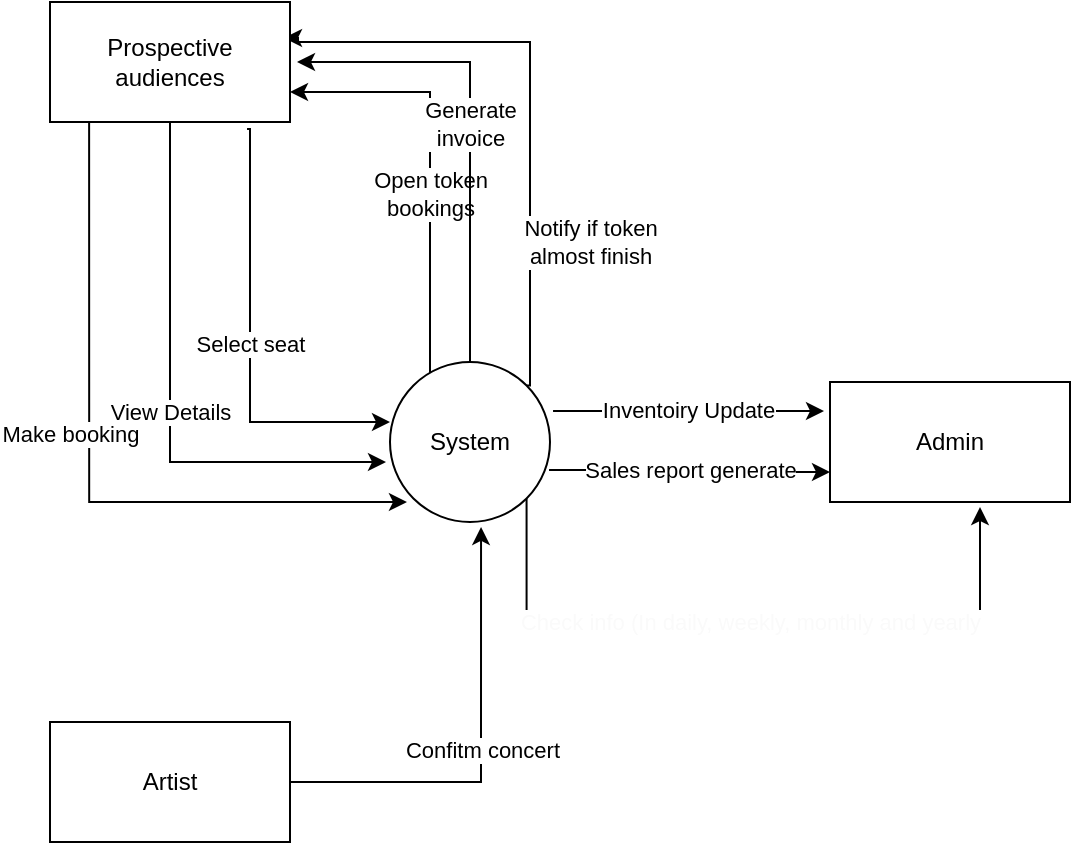 <mxfile version="20.3.0" type="device" pages="2"><diagram id="_V6gmOASPIxU8j8_DKH9" name="Page-1"><mxGraphModel dx="1640" dy="1147" grid="1" gridSize="10" guides="1" tooltips="1" connect="1" arrows="1" fold="1" page="1" pageScale="1" pageWidth="827" pageHeight="1169" math="0" shadow="0"><root><mxCell id="0"/><mxCell id="1" parent="0"/><mxCell id="ghEgBFMkwtecUuK6ZeqX-6" value="Open token&lt;br&gt;bookings" style="edgeStyle=orthogonalEdgeStyle;rounded=0;orthogonalLoop=1;jettySize=auto;html=1;entryX=1;entryY=0.75;entryDx=0;entryDy=0;exitX=0.281;exitY=0.088;exitDx=0;exitDy=0;exitPerimeter=0;" parent="1" source="ghEgBFMkwtecUuK6ZeqX-1" target="ghEgBFMkwtecUuK6ZeqX-3" edge="1"><mxGeometry x="-0.133" relative="1" as="geometry"><mxPoint x="320" y="520" as="sourcePoint"/><Array as="points"><mxPoint x="270" y="567"/><mxPoint x="270" y="425"/></Array><mxPoint as="offset"/></mxGeometry></mxCell><mxCell id="ghEgBFMkwtecUuK6ZeqX-12" style="edgeStyle=orthogonalEdgeStyle;rounded=0;orthogonalLoop=1;jettySize=auto;html=1;exitX=0.5;exitY=0;exitDx=0;exitDy=0;entryX=1.029;entryY=0.508;entryDx=0;entryDy=0;entryPerimeter=0;" parent="1" source="ghEgBFMkwtecUuK6ZeqX-1" target="ghEgBFMkwtecUuK6ZeqX-3" edge="1"><mxGeometry relative="1" as="geometry"><Array as="points"><mxPoint x="290" y="410"/><mxPoint x="204" y="410"/></Array></mxGeometry></mxCell><mxCell id="ghEgBFMkwtecUuK6ZeqX-13" value="Generate&lt;br&gt;invoice" style="edgeLabel;html=1;align=center;verticalAlign=middle;resizable=0;points=[];" parent="ghEgBFMkwtecUuK6ZeqX-12" vertex="1" connectable="0"><mxGeometry x="0.161" y="-2" relative="1" as="geometry"><mxPoint x="-2" y="18" as="offset"/></mxGeometry></mxCell><mxCell id="ghEgBFMkwtecUuK6ZeqX-16" value="Inventoiry Update" style="edgeStyle=orthogonalEdgeStyle;rounded=0;orthogonalLoop=1;jettySize=auto;html=1;exitX=1.019;exitY=0.306;exitDx=0;exitDy=0;entryX=-0.025;entryY=0.242;entryDx=0;entryDy=0;entryPerimeter=0;exitPerimeter=0;" parent="1" source="ghEgBFMkwtecUuK6ZeqX-1" target="ghEgBFMkwtecUuK6ZeqX-14" edge="1"><mxGeometry relative="1" as="geometry"/></mxCell><mxCell id="ghEgBFMkwtecUuK6ZeqX-17" value="Sales report generate" style="edgeStyle=orthogonalEdgeStyle;rounded=0;orthogonalLoop=1;jettySize=auto;html=1;exitX=0.994;exitY=0.675;exitDx=0;exitDy=0;entryX=0;entryY=0.75;entryDx=0;entryDy=0;exitPerimeter=0;" parent="1" source="ghEgBFMkwtecUuK6ZeqX-1" target="ghEgBFMkwtecUuK6ZeqX-14" edge="1"><mxGeometry relative="1" as="geometry"/></mxCell><mxCell id="ghEgBFMkwtecUuK6ZeqX-18" style="edgeStyle=orthogonalEdgeStyle;rounded=0;orthogonalLoop=1;jettySize=auto;html=1;exitX=1;exitY=0;exitDx=0;exitDy=0;entryX=0.975;entryY=0.3;entryDx=0;entryDy=0;entryPerimeter=0;" parent="1" source="ghEgBFMkwtecUuK6ZeqX-1" target="ghEgBFMkwtecUuK6ZeqX-3" edge="1"><mxGeometry relative="1" as="geometry"><mxPoint x="240" y="340" as="targetPoint"/><Array as="points"><mxPoint x="320" y="572"/><mxPoint x="320" y="400"/><mxPoint x="204" y="400"/><mxPoint x="204" y="398"/></Array></mxGeometry></mxCell><mxCell id="ghEgBFMkwtecUuK6ZeqX-19" value="Notify if token&lt;br&gt;almost finish" style="edgeLabel;html=1;align=center;verticalAlign=middle;resizable=0;points=[];" parent="ghEgBFMkwtecUuK6ZeqX-18" vertex="1" connectable="0"><mxGeometry x="-0.505" y="-2" relative="1" as="geometry"><mxPoint x="28" as="offset"/></mxGeometry></mxCell><mxCell id="ghEgBFMkwtecUuK6ZeqX-20" value="&lt;font color=&quot;#fafafa&quot;&gt;Check info (In daily, weekly, monthly and yearly&lt;/font&gt;" style="edgeStyle=orthogonalEdgeStyle;rounded=0;orthogonalLoop=1;jettySize=auto;html=1;exitX=1;exitY=1;exitDx=0;exitDy=0;entryX=0.625;entryY=1.042;entryDx=0;entryDy=0;entryPerimeter=0;fontColor=none;" parent="1" source="ghEgBFMkwtecUuK6ZeqX-1" target="ghEgBFMkwtecUuK6ZeqX-14" edge="1"><mxGeometry relative="1" as="geometry"><Array as="points"><mxPoint x="318" y="690"/><mxPoint x="545" y="690"/></Array></mxGeometry></mxCell><mxCell id="ghEgBFMkwtecUuK6ZeqX-1" value="System" style="ellipse;whiteSpace=wrap;html=1;aspect=fixed;" parent="1" vertex="1"><mxGeometry x="250" y="560" width="80" height="80" as="geometry"/></mxCell><mxCell id="ghEgBFMkwtecUuK6ZeqX-7" value="Select seat" style="edgeStyle=orthogonalEdgeStyle;rounded=0;orthogonalLoop=1;jettySize=auto;html=1;exitX=0.821;exitY=1.058;exitDx=0;exitDy=0;exitPerimeter=0;" parent="1" source="ghEgBFMkwtecUuK6ZeqX-3" edge="1"><mxGeometry relative="1" as="geometry"><mxPoint x="250" y="590" as="targetPoint"/><Array as="points"><mxPoint x="180" y="444"/><mxPoint x="180" y="590"/><mxPoint x="250" y="590"/></Array></mxGeometry></mxCell><mxCell id="ghEgBFMkwtecUuK6ZeqX-8" style="edgeStyle=orthogonalEdgeStyle;rounded=0;orthogonalLoop=1;jettySize=auto;html=1;exitX=0.5;exitY=1;exitDx=0;exitDy=0;entryX=-0.025;entryY=0.619;entryDx=0;entryDy=0;entryPerimeter=0;" parent="1" source="ghEgBFMkwtecUuK6ZeqX-3" target="ghEgBFMkwtecUuK6ZeqX-1" edge="1"><mxGeometry relative="1" as="geometry"><Array as="points"><mxPoint x="140" y="610"/><mxPoint x="248" y="610"/></Array></mxGeometry></mxCell><mxCell id="ghEgBFMkwtecUuK6ZeqX-9" value="View Details" style="edgeLabel;html=1;align=center;verticalAlign=middle;resizable=0;points=[];" parent="ghEgBFMkwtecUuK6ZeqX-8" vertex="1" connectable="0"><mxGeometry x="-0.197" relative="1" as="geometry"><mxPoint y="33" as="offset"/></mxGeometry></mxCell><mxCell id="ghEgBFMkwtecUuK6ZeqX-10" style="edgeStyle=orthogonalEdgeStyle;rounded=0;orthogonalLoop=1;jettySize=auto;html=1;exitX=0.163;exitY=0.967;exitDx=0;exitDy=0;entryX=0.106;entryY=0.875;entryDx=0;entryDy=0;entryPerimeter=0;exitPerimeter=0;" parent="1" source="ghEgBFMkwtecUuK6ZeqX-3" target="ghEgBFMkwtecUuK6ZeqX-1" edge="1"><mxGeometry relative="1" as="geometry"><Array as="points"><mxPoint x="100" y="630"/></Array></mxGeometry></mxCell><mxCell id="ghEgBFMkwtecUuK6ZeqX-11" value="Make booking" style="edgeLabel;html=1;align=center;verticalAlign=middle;resizable=0;points=[];" parent="ghEgBFMkwtecUuK6ZeqX-10" vertex="1" connectable="0"><mxGeometry x="-0.373" y="-4" relative="1" as="geometry"><mxPoint x="-6" y="48" as="offset"/></mxGeometry></mxCell><mxCell id="ghEgBFMkwtecUuK6ZeqX-3" value="Prospective audiences" style="rounded=0;whiteSpace=wrap;html=1;" parent="1" vertex="1"><mxGeometry x="80" y="380" width="120" height="60" as="geometry"/></mxCell><mxCell id="ghEgBFMkwtecUuK6ZeqX-5" value="Confitm concert" style="edgeStyle=orthogonalEdgeStyle;rounded=0;orthogonalLoop=1;jettySize=auto;html=1;exitX=1;exitY=0.5;exitDx=0;exitDy=0;entryX=0.569;entryY=1.031;entryDx=0;entryDy=0;entryPerimeter=0;" parent="1" source="ghEgBFMkwtecUuK6ZeqX-4" target="ghEgBFMkwtecUuK6ZeqX-1" edge="1"><mxGeometry relative="1" as="geometry"/></mxCell><mxCell id="ghEgBFMkwtecUuK6ZeqX-4" value="Artist" style="rounded=0;whiteSpace=wrap;html=1;" parent="1" vertex="1"><mxGeometry x="80" y="740" width="120" height="60" as="geometry"/></mxCell><mxCell id="ghEgBFMkwtecUuK6ZeqX-14" value="Admin" style="rounded=0;whiteSpace=wrap;html=1;" parent="1" vertex="1"><mxGeometry x="470" y="570" width="120" height="60" as="geometry"/></mxCell></root></mxGraphModel></diagram><diagram id="vfTUrWZkI04EZHM0f2_K" name="Page-2"><mxGraphModel dx="781" dy="546" grid="1" gridSize="10" guides="1" tooltips="1" connect="1" arrows="1" fold="1" page="1" pageScale="1" pageWidth="827" pageHeight="1169" math="0" shadow="0"><root><mxCell id="0"/><mxCell id="1" parent="0"/><mxCell id="38inFAKSyEvDtv_DGyfb-5" value="" style="rounded=0;whiteSpace=wrap;html=1;" vertex="1" parent="1"><mxGeometry x="50" y="480" width="520" height="190" as="geometry"/></mxCell><mxCell id="38inFAKSyEvDtv_DGyfb-6" value="" style="rounded=0;whiteSpace=wrap;html=1;" vertex="1" parent="1"><mxGeometry x="50" y="750" width="520" height="190" as="geometry"/></mxCell><mxCell id="38inFAKSyEvDtv_DGyfb-7" value="" style="group" vertex="1" connectable="0" parent="1"><mxGeometry x="70" y="65" width="520" height="290" as="geometry"/></mxCell><mxCell id="38inFAKSyEvDtv_DGyfb-4" value="" style="rounded=0;whiteSpace=wrap;html=1;" vertex="1" parent="38inFAKSyEvDtv_DGyfb-7"><mxGeometry width="520" height="290" as="geometry"/></mxCell><mxCell id="38inFAKSyEvDtv_DGyfb-1" value="Coach" style="rounded=0;whiteSpace=wrap;html=1;" vertex="1" parent="38inFAKSyEvDtv_DGyfb-7"><mxGeometry x="70" y="90" width="120" height="60" as="geometry"/></mxCell><mxCell id="38inFAKSyEvDtv_DGyfb-2" value="Tite, Date" style="rounded=0;whiteSpace=wrap;html=1;" vertex="1" parent="38inFAKSyEvDtv_DGyfb-7"><mxGeometry x="310" y="90" width="120" height="60" as="geometry"/></mxCell><mxCell id="38inFAKSyEvDtv_DGyfb-3" value="Student" style="rounded=0;whiteSpace=wrap;html=1;" vertex="1" parent="38inFAKSyEvDtv_DGyfb-7"><mxGeometry x="190" y="90" width="120" height="60" as="geometry"/></mxCell><mxCell id="38inFAKSyEvDtv_DGyfb-8" value="Coach Student Table" style="text;html=1;resizable=0;autosize=1;align=center;verticalAlign=middle;points=[];fillColor=none;strokeColor=none;rounded=0;" vertex="1" parent="1"><mxGeometry x="70" y="30" width="130" height="30" as="geometry"/></mxCell><mxCell id="38inFAKSyEvDtv_DGyfb-9" value="Coach Table" style="text;html=1;resizable=0;autosize=1;align=center;verticalAlign=middle;points=[];fillColor=none;strokeColor=none;rounded=0;" vertex="1" parent="1"><mxGeometry x="65" y="440" width="90" height="30" as="geometry"/></mxCell><mxCell id="38inFAKSyEvDtv_DGyfb-10" value="Student Table" style="text;html=1;resizable=0;autosize=1;align=center;verticalAlign=middle;points=[];fillColor=none;strokeColor=none;rounded=0;" vertex="1" parent="1"><mxGeometry x="70" y="710" width="100" height="30" as="geometry"/></mxCell><mxCell id="38inFAKSyEvDtv_DGyfb-11" value="When user login as coach, then retrieve student and title,date column&lt;br&gt;and add these events to calendar" style="text;html=1;resizable=0;autosize=1;align=center;verticalAlign=middle;points=[];fillColor=none;strokeColor=none;rounded=0;" vertex="1" parent="1"><mxGeometry x="115" y="365" width="390" height="40" as="geometry"/></mxCell></root></mxGraphModel></diagram></mxfile>